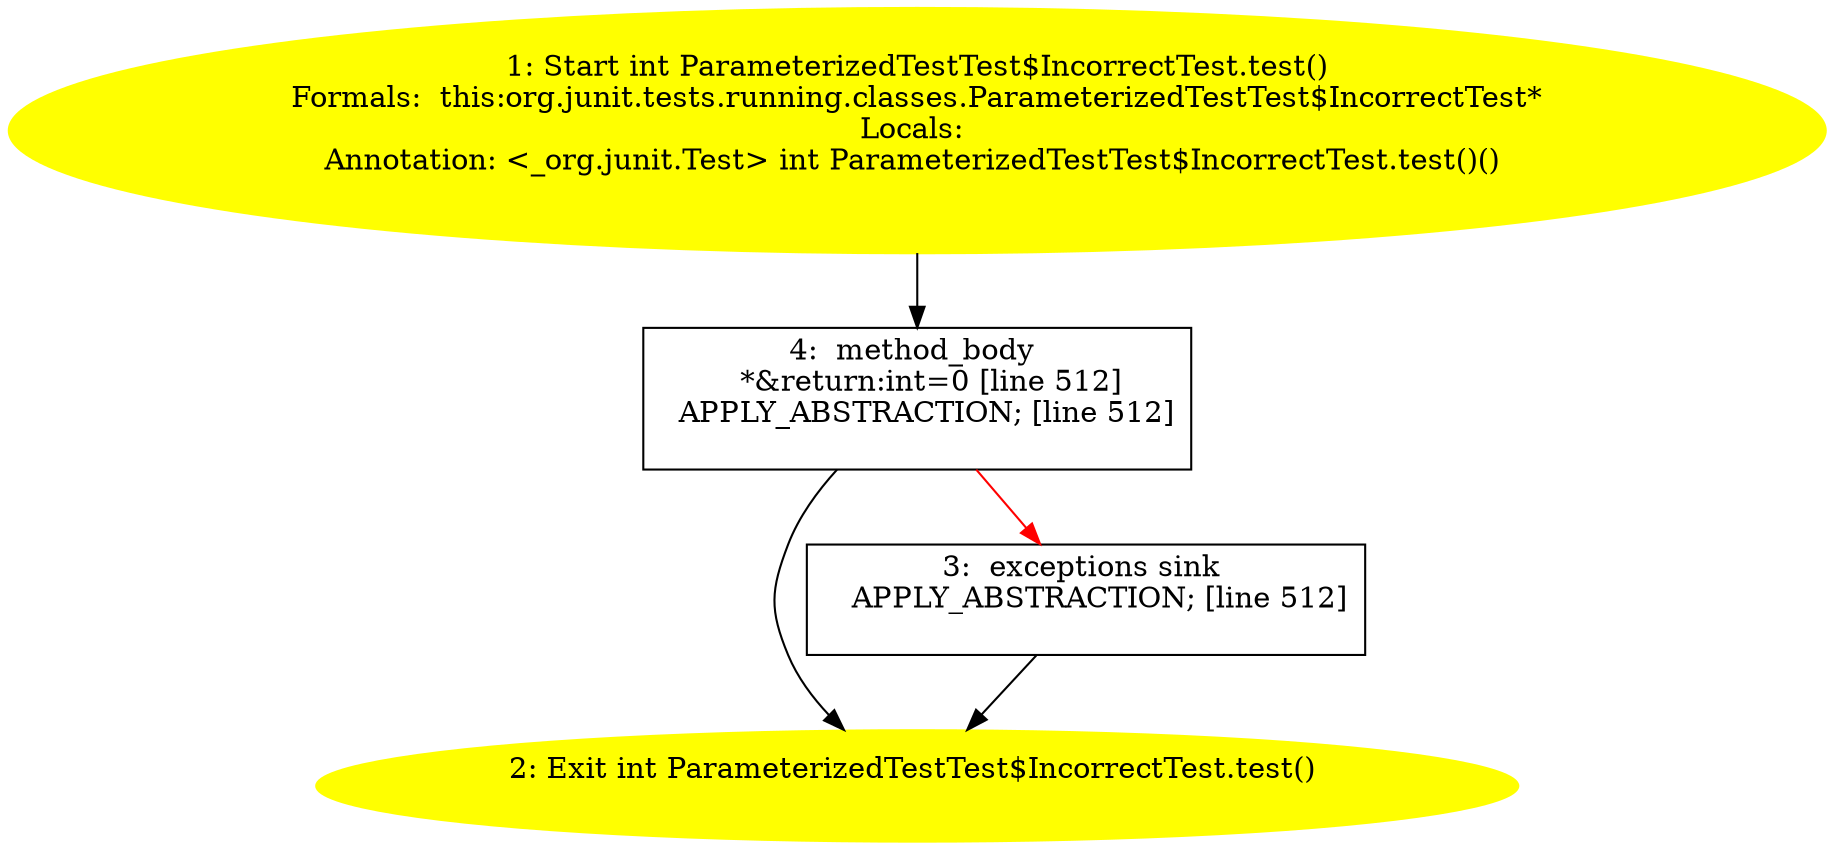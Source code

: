 /* @generated */
digraph cfg {
"org.junit.tests.running.classes.ParameterizedTestTest$IncorrectTest.test():int.47294412cc31a936a6cf7991fcb06f6a_1" [label="1: Start int ParameterizedTestTest$IncorrectTest.test()\nFormals:  this:org.junit.tests.running.classes.ParameterizedTestTest$IncorrectTest*\nLocals: \nAnnotation: <_org.junit.Test> int ParameterizedTestTest$IncorrectTest.test()() \n  " color=yellow style=filled]
	

	 "org.junit.tests.running.classes.ParameterizedTestTest$IncorrectTest.test():int.47294412cc31a936a6cf7991fcb06f6a_1" -> "org.junit.tests.running.classes.ParameterizedTestTest$IncorrectTest.test():int.47294412cc31a936a6cf7991fcb06f6a_4" ;
"org.junit.tests.running.classes.ParameterizedTestTest$IncorrectTest.test():int.47294412cc31a936a6cf7991fcb06f6a_2" [label="2: Exit int ParameterizedTestTest$IncorrectTest.test() \n  " color=yellow style=filled]
	

"org.junit.tests.running.classes.ParameterizedTestTest$IncorrectTest.test():int.47294412cc31a936a6cf7991fcb06f6a_3" [label="3:  exceptions sink \n   APPLY_ABSTRACTION; [line 512]\n " shape="box"]
	

	 "org.junit.tests.running.classes.ParameterizedTestTest$IncorrectTest.test():int.47294412cc31a936a6cf7991fcb06f6a_3" -> "org.junit.tests.running.classes.ParameterizedTestTest$IncorrectTest.test():int.47294412cc31a936a6cf7991fcb06f6a_2" ;
"org.junit.tests.running.classes.ParameterizedTestTest$IncorrectTest.test():int.47294412cc31a936a6cf7991fcb06f6a_4" [label="4:  method_body \n   *&return:int=0 [line 512]\n  APPLY_ABSTRACTION; [line 512]\n " shape="box"]
	

	 "org.junit.tests.running.classes.ParameterizedTestTest$IncorrectTest.test():int.47294412cc31a936a6cf7991fcb06f6a_4" -> "org.junit.tests.running.classes.ParameterizedTestTest$IncorrectTest.test():int.47294412cc31a936a6cf7991fcb06f6a_2" ;
	 "org.junit.tests.running.classes.ParameterizedTestTest$IncorrectTest.test():int.47294412cc31a936a6cf7991fcb06f6a_4" -> "org.junit.tests.running.classes.ParameterizedTestTest$IncorrectTest.test():int.47294412cc31a936a6cf7991fcb06f6a_3" [color="red" ];
}
